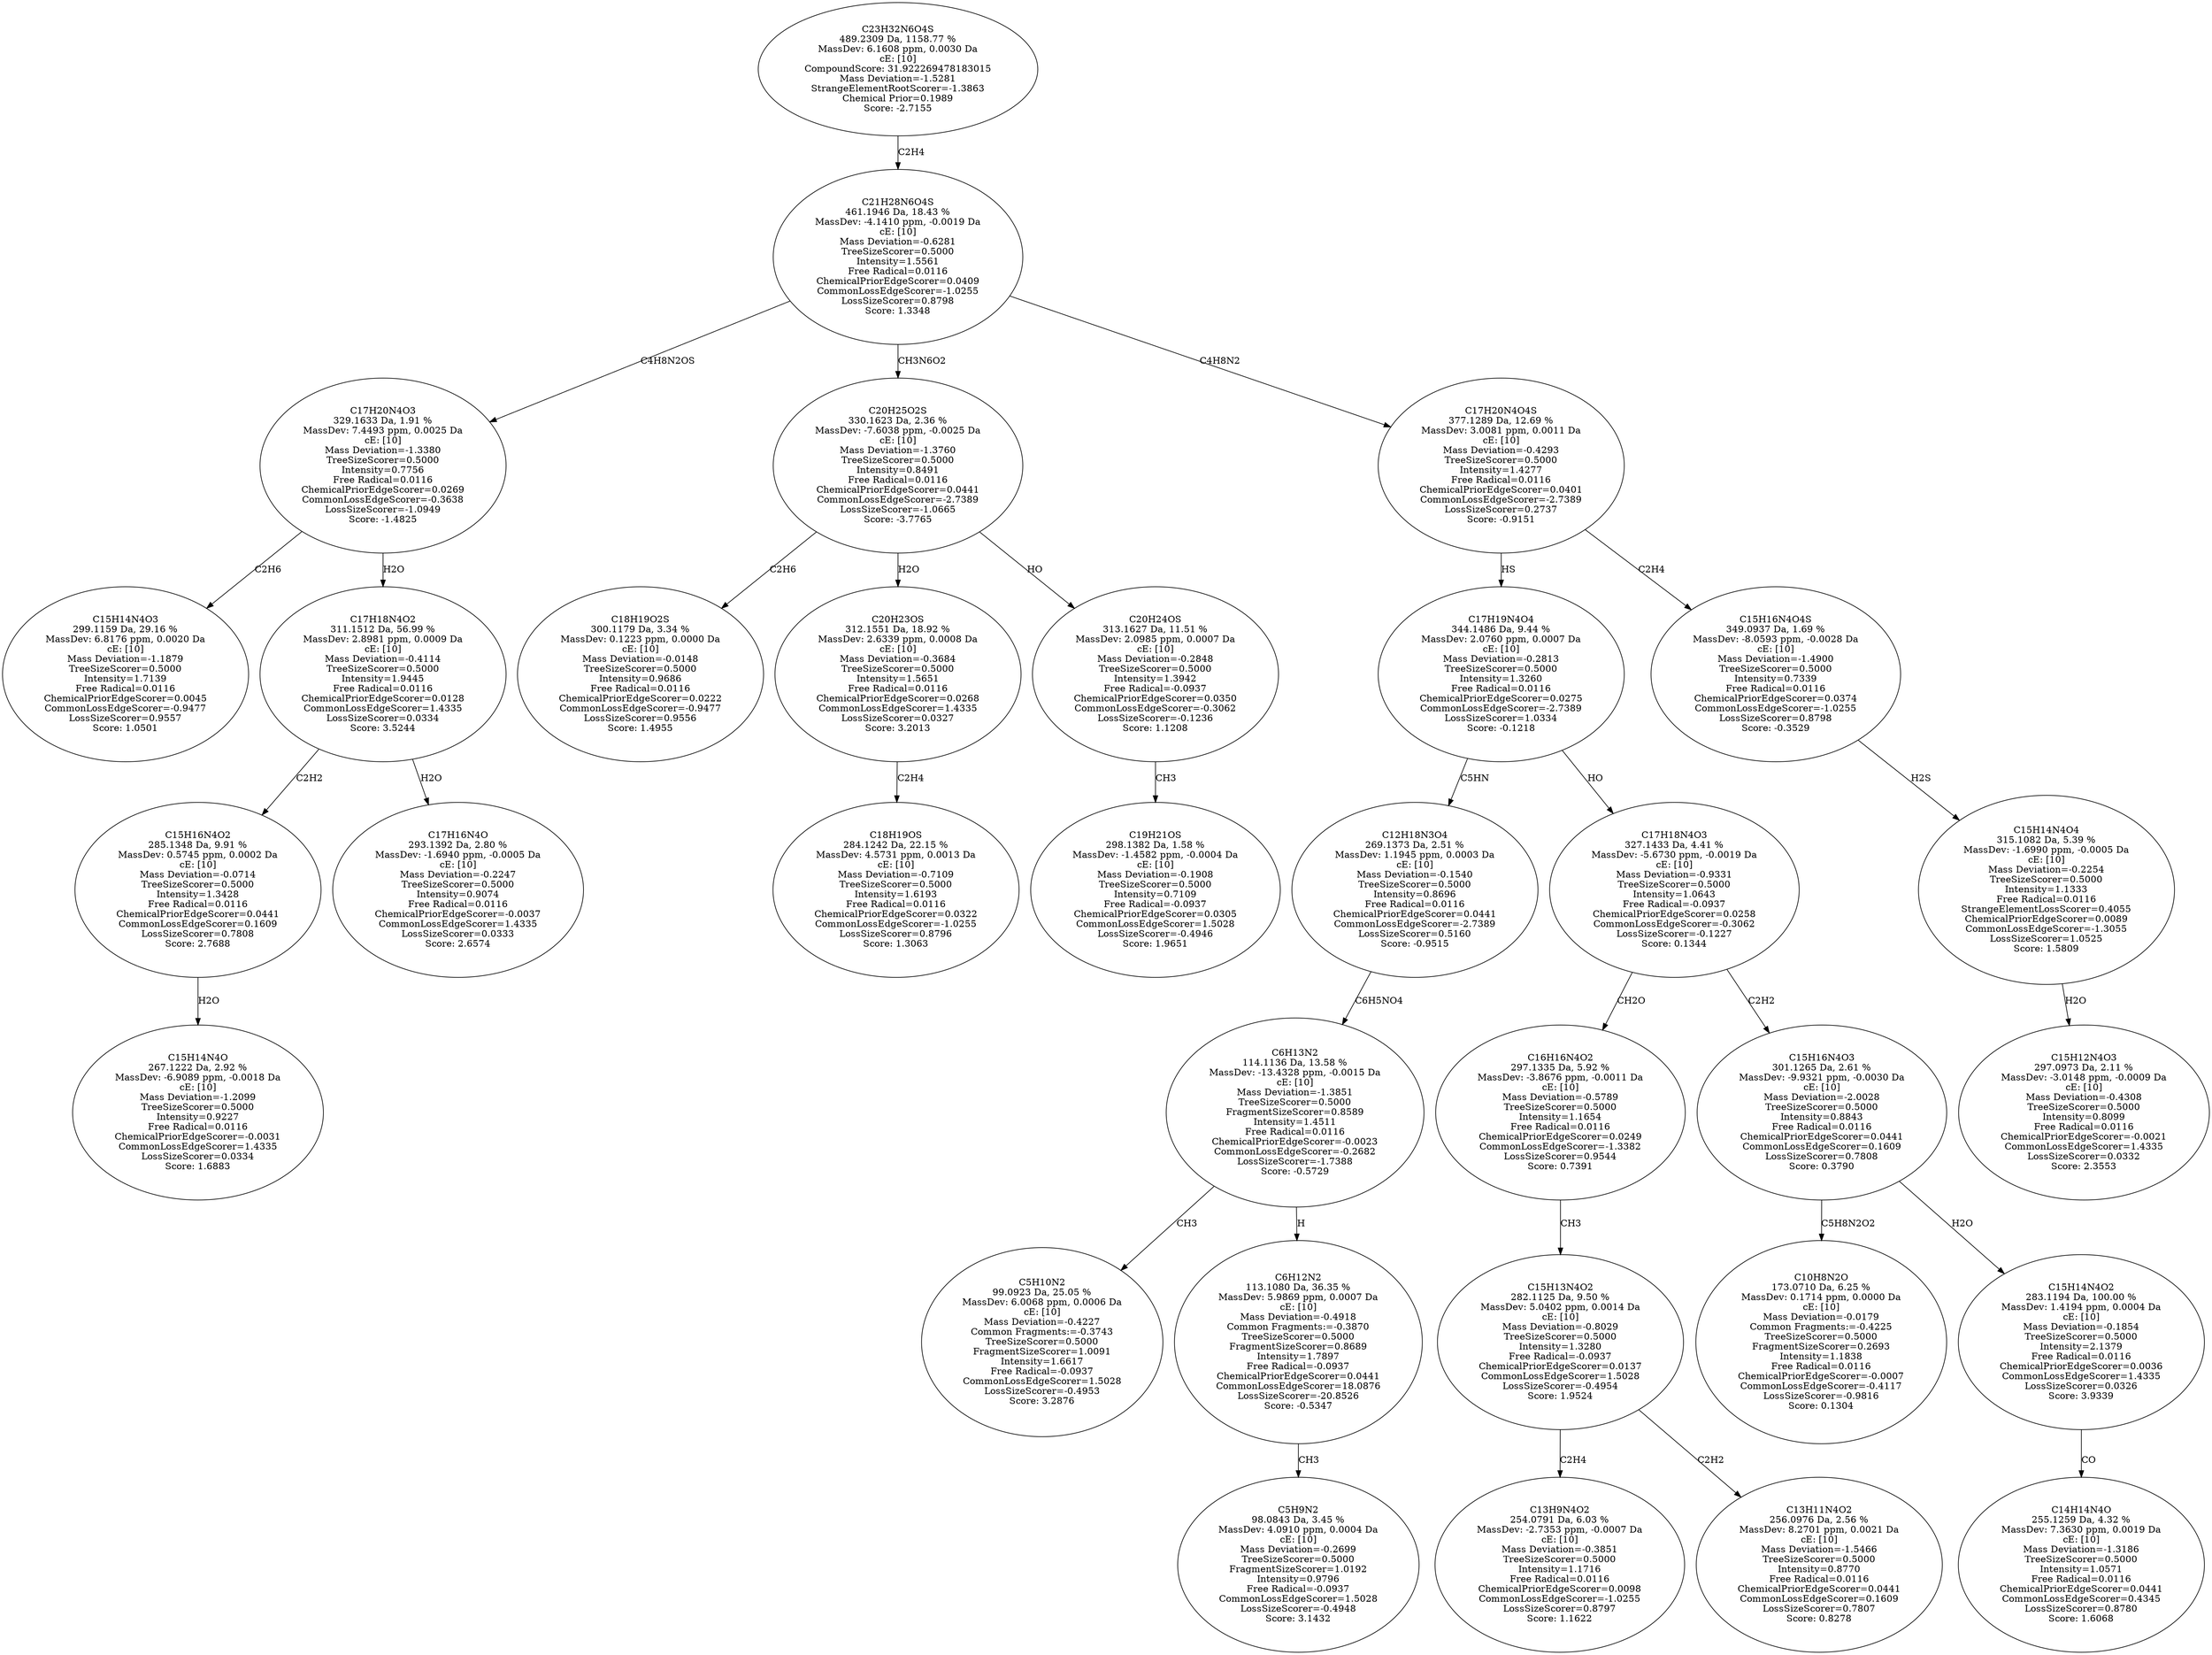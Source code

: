 strict digraph {
v1 [label="C15H14N4O3\n299.1159 Da, 29.16 %\nMassDev: 6.8176 ppm, 0.0020 Da\ncE: [10]\nMass Deviation=-1.1879\nTreeSizeScorer=0.5000\nIntensity=1.7139\nFree Radical=0.0116\nChemicalPriorEdgeScorer=0.0045\nCommonLossEdgeScorer=-0.9477\nLossSizeScorer=0.9557\nScore: 1.0501"];
v2 [label="C15H14N4O\n267.1222 Da, 2.92 %\nMassDev: -6.9089 ppm, -0.0018 Da\ncE: [10]\nMass Deviation=-1.2099\nTreeSizeScorer=0.5000\nIntensity=0.9227\nFree Radical=0.0116\nChemicalPriorEdgeScorer=-0.0031\nCommonLossEdgeScorer=1.4335\nLossSizeScorer=0.0334\nScore: 1.6883"];
v3 [label="C15H16N4O2\n285.1348 Da, 9.91 %\nMassDev: 0.5745 ppm, 0.0002 Da\ncE: [10]\nMass Deviation=-0.0714\nTreeSizeScorer=0.5000\nIntensity=1.3428\nFree Radical=0.0116\nChemicalPriorEdgeScorer=0.0441\nCommonLossEdgeScorer=0.1609\nLossSizeScorer=0.7808\nScore: 2.7688"];
v4 [label="C17H16N4O\n293.1392 Da, 2.80 %\nMassDev: -1.6940 ppm, -0.0005 Da\ncE: [10]\nMass Deviation=-0.2247\nTreeSizeScorer=0.5000\nIntensity=0.9074\nFree Radical=0.0116\nChemicalPriorEdgeScorer=-0.0037\nCommonLossEdgeScorer=1.4335\nLossSizeScorer=0.0333\nScore: 2.6574"];
v5 [label="C17H18N4O2\n311.1512 Da, 56.99 %\nMassDev: 2.8981 ppm, 0.0009 Da\ncE: [10]\nMass Deviation=-0.4114\nTreeSizeScorer=0.5000\nIntensity=1.9445\nFree Radical=0.0116\nChemicalPriorEdgeScorer=0.0128\nCommonLossEdgeScorer=1.4335\nLossSizeScorer=0.0334\nScore: 3.5244"];
v6 [label="C17H20N4O3\n329.1633 Da, 1.91 %\nMassDev: 7.4493 ppm, 0.0025 Da\ncE: [10]\nMass Deviation=-1.3380\nTreeSizeScorer=0.5000\nIntensity=0.7756\nFree Radical=0.0116\nChemicalPriorEdgeScorer=0.0269\nCommonLossEdgeScorer=-0.3638\nLossSizeScorer=-1.0949\nScore: -1.4825"];
v7 [label="C18H19O2S\n300.1179 Da, 3.34 %\nMassDev: 0.1223 ppm, 0.0000 Da\ncE: [10]\nMass Deviation=-0.0148\nTreeSizeScorer=0.5000\nIntensity=0.9686\nFree Radical=0.0116\nChemicalPriorEdgeScorer=0.0222\nCommonLossEdgeScorer=-0.9477\nLossSizeScorer=0.9556\nScore: 1.4955"];
v8 [label="C18H19OS\n284.1242 Da, 22.15 %\nMassDev: 4.5731 ppm, 0.0013 Da\ncE: [10]\nMass Deviation=-0.7109\nTreeSizeScorer=0.5000\nIntensity=1.6193\nFree Radical=0.0116\nChemicalPriorEdgeScorer=0.0322\nCommonLossEdgeScorer=-1.0255\nLossSizeScorer=0.8796\nScore: 1.3063"];
v9 [label="C20H23OS\n312.1551 Da, 18.92 %\nMassDev: 2.6339 ppm, 0.0008 Da\ncE: [10]\nMass Deviation=-0.3684\nTreeSizeScorer=0.5000\nIntensity=1.5651\nFree Radical=0.0116\nChemicalPriorEdgeScorer=0.0268\nCommonLossEdgeScorer=1.4335\nLossSizeScorer=0.0327\nScore: 3.2013"];
v10 [label="C19H21OS\n298.1382 Da, 1.58 %\nMassDev: -1.4582 ppm, -0.0004 Da\ncE: [10]\nMass Deviation=-0.1908\nTreeSizeScorer=0.5000\nIntensity=0.7109\nFree Radical=-0.0937\nChemicalPriorEdgeScorer=0.0305\nCommonLossEdgeScorer=1.5028\nLossSizeScorer=-0.4946\nScore: 1.9651"];
v11 [label="C20H24OS\n313.1627 Da, 11.51 %\nMassDev: 2.0985 ppm, 0.0007 Da\ncE: [10]\nMass Deviation=-0.2848\nTreeSizeScorer=0.5000\nIntensity=1.3942\nFree Radical=-0.0937\nChemicalPriorEdgeScorer=0.0350\nCommonLossEdgeScorer=-0.3062\nLossSizeScorer=-0.1236\nScore: 1.1208"];
v12 [label="C20H25O2S\n330.1623 Da, 2.36 %\nMassDev: -7.6038 ppm, -0.0025 Da\ncE: [10]\nMass Deviation=-1.3760\nTreeSizeScorer=0.5000\nIntensity=0.8491\nFree Radical=0.0116\nChemicalPriorEdgeScorer=0.0441\nCommonLossEdgeScorer=-2.7389\nLossSizeScorer=-1.0665\nScore: -3.7765"];
v13 [label="C5H10N2\n99.0923 Da, 25.05 %\nMassDev: 6.0068 ppm, 0.0006 Da\ncE: [10]\nMass Deviation=-0.4227\nCommon Fragments:=-0.3743\nTreeSizeScorer=0.5000\nFragmentSizeScorer=1.0091\nIntensity=1.6617\nFree Radical=-0.0937\nCommonLossEdgeScorer=1.5028\nLossSizeScorer=-0.4953\nScore: 3.2876"];
v14 [label="C5H9N2\n98.0843 Da, 3.45 %\nMassDev: 4.0910 ppm, 0.0004 Da\ncE: [10]\nMass Deviation=-0.2699\nTreeSizeScorer=0.5000\nFragmentSizeScorer=1.0192\nIntensity=0.9796\nFree Radical=-0.0937\nCommonLossEdgeScorer=1.5028\nLossSizeScorer=-0.4948\nScore: 3.1432"];
v15 [label="C6H12N2\n113.1080 Da, 36.35 %\nMassDev: 5.9869 ppm, 0.0007 Da\ncE: [10]\nMass Deviation=-0.4918\nCommon Fragments:=-0.3870\nTreeSizeScorer=0.5000\nFragmentSizeScorer=0.8689\nIntensity=1.7897\nFree Radical=-0.0937\nChemicalPriorEdgeScorer=0.0441\nCommonLossEdgeScorer=18.0876\nLossSizeScorer=-20.8526\nScore: -0.5347"];
v16 [label="C6H13N2\n114.1136 Da, 13.58 %\nMassDev: -13.4328 ppm, -0.0015 Da\ncE: [10]\nMass Deviation=-1.3851\nTreeSizeScorer=0.5000\nFragmentSizeScorer=0.8589\nIntensity=1.4511\nFree Radical=0.0116\nChemicalPriorEdgeScorer=-0.0023\nCommonLossEdgeScorer=-0.2682\nLossSizeScorer=-1.7388\nScore: -0.5729"];
v17 [label="C12H18N3O4\n269.1373 Da, 2.51 %\nMassDev: 1.1945 ppm, 0.0003 Da\ncE: [10]\nMass Deviation=-0.1540\nTreeSizeScorer=0.5000\nIntensity=0.8696\nFree Radical=0.0116\nChemicalPriorEdgeScorer=0.0441\nCommonLossEdgeScorer=-2.7389\nLossSizeScorer=0.5160\nScore: -0.9515"];
v18 [label="C13H9N4O2\n254.0791 Da, 6.03 %\nMassDev: -2.7353 ppm, -0.0007 Da\ncE: [10]\nMass Deviation=-0.3851\nTreeSizeScorer=0.5000\nIntensity=1.1716\nFree Radical=0.0116\nChemicalPriorEdgeScorer=0.0098\nCommonLossEdgeScorer=-1.0255\nLossSizeScorer=0.8797\nScore: 1.1622"];
v19 [label="C13H11N4O2\n256.0976 Da, 2.56 %\nMassDev: 8.2701 ppm, 0.0021 Da\ncE: [10]\nMass Deviation=-1.5466\nTreeSizeScorer=0.5000\nIntensity=0.8770\nFree Radical=0.0116\nChemicalPriorEdgeScorer=0.0441\nCommonLossEdgeScorer=0.1609\nLossSizeScorer=0.7807\nScore: 0.8278"];
v20 [label="C15H13N4O2\n282.1125 Da, 9.50 %\nMassDev: 5.0402 ppm, 0.0014 Da\ncE: [10]\nMass Deviation=-0.8029\nTreeSizeScorer=0.5000\nIntensity=1.3280\nFree Radical=-0.0937\nChemicalPriorEdgeScorer=0.0137\nCommonLossEdgeScorer=1.5028\nLossSizeScorer=-0.4954\nScore: 1.9524"];
v21 [label="C16H16N4O2\n297.1335 Da, 5.92 %\nMassDev: -3.8676 ppm, -0.0011 Da\ncE: [10]\nMass Deviation=-0.5789\nTreeSizeScorer=0.5000\nIntensity=1.1654\nFree Radical=0.0116\nChemicalPriorEdgeScorer=0.0249\nCommonLossEdgeScorer=-1.3382\nLossSizeScorer=0.9544\nScore: 0.7391"];
v22 [label="C10H8N2O\n173.0710 Da, 6.25 %\nMassDev: 0.1714 ppm, 0.0000 Da\ncE: [10]\nMass Deviation=-0.0179\nCommon Fragments:=-0.4225\nTreeSizeScorer=0.5000\nFragmentSizeScorer=0.2693\nIntensity=1.1838\nFree Radical=0.0116\nChemicalPriorEdgeScorer=-0.0007\nCommonLossEdgeScorer=-0.4117\nLossSizeScorer=-0.9816\nScore: 0.1304"];
v23 [label="C14H14N4O\n255.1259 Da, 4.32 %\nMassDev: 7.3630 ppm, 0.0019 Da\ncE: [10]\nMass Deviation=-1.3186\nTreeSizeScorer=0.5000\nIntensity=1.0571\nFree Radical=0.0116\nChemicalPriorEdgeScorer=0.0441\nCommonLossEdgeScorer=0.4345\nLossSizeScorer=0.8780\nScore: 1.6068"];
v24 [label="C15H14N4O2\n283.1194 Da, 100.00 %\nMassDev: 1.4194 ppm, 0.0004 Da\ncE: [10]\nMass Deviation=-0.1854\nTreeSizeScorer=0.5000\nIntensity=2.1379\nFree Radical=0.0116\nChemicalPriorEdgeScorer=0.0036\nCommonLossEdgeScorer=1.4335\nLossSizeScorer=0.0326\nScore: 3.9339"];
v25 [label="C15H16N4O3\n301.1265 Da, 2.61 %\nMassDev: -9.9321 ppm, -0.0030 Da\ncE: [10]\nMass Deviation=-2.0028\nTreeSizeScorer=0.5000\nIntensity=0.8843\nFree Radical=0.0116\nChemicalPriorEdgeScorer=0.0441\nCommonLossEdgeScorer=0.1609\nLossSizeScorer=0.7808\nScore: 0.3790"];
v26 [label="C17H18N4O3\n327.1433 Da, 4.41 %\nMassDev: -5.6730 ppm, -0.0019 Da\ncE: [10]\nMass Deviation=-0.9331\nTreeSizeScorer=0.5000\nIntensity=1.0643\nFree Radical=-0.0937\nChemicalPriorEdgeScorer=0.0258\nCommonLossEdgeScorer=-0.3062\nLossSizeScorer=-0.1227\nScore: 0.1344"];
v27 [label="C17H19N4O4\n344.1486 Da, 9.44 %\nMassDev: 2.0760 ppm, 0.0007 Da\ncE: [10]\nMass Deviation=-0.2813\nTreeSizeScorer=0.5000\nIntensity=1.3260\nFree Radical=0.0116\nChemicalPriorEdgeScorer=0.0275\nCommonLossEdgeScorer=-2.7389\nLossSizeScorer=1.0334\nScore: -0.1218"];
v28 [label="C15H12N4O3\n297.0973 Da, 2.11 %\nMassDev: -3.0148 ppm, -0.0009 Da\ncE: [10]\nMass Deviation=-0.4308\nTreeSizeScorer=0.5000\nIntensity=0.8099\nFree Radical=0.0116\nChemicalPriorEdgeScorer=-0.0021\nCommonLossEdgeScorer=1.4335\nLossSizeScorer=0.0332\nScore: 2.3553"];
v29 [label="C15H14N4O4\n315.1082 Da, 5.39 %\nMassDev: -1.6990 ppm, -0.0005 Da\ncE: [10]\nMass Deviation=-0.2254\nTreeSizeScorer=0.5000\nIntensity=1.1333\nFree Radical=0.0116\nStrangeElementLossScorer=0.4055\nChemicalPriorEdgeScorer=0.0089\nCommonLossEdgeScorer=-1.3055\nLossSizeScorer=1.0525\nScore: 1.5809"];
v30 [label="C15H16N4O4S\n349.0937 Da, 1.69 %\nMassDev: -8.0593 ppm, -0.0028 Da\ncE: [10]\nMass Deviation=-1.4900\nTreeSizeScorer=0.5000\nIntensity=0.7339\nFree Radical=0.0116\nChemicalPriorEdgeScorer=0.0374\nCommonLossEdgeScorer=-1.0255\nLossSizeScorer=0.8798\nScore: -0.3529"];
v31 [label="C17H20N4O4S\n377.1289 Da, 12.69 %\nMassDev: 3.0081 ppm, 0.0011 Da\ncE: [10]\nMass Deviation=-0.4293\nTreeSizeScorer=0.5000\nIntensity=1.4277\nFree Radical=0.0116\nChemicalPriorEdgeScorer=0.0401\nCommonLossEdgeScorer=-2.7389\nLossSizeScorer=0.2737\nScore: -0.9151"];
v32 [label="C21H28N6O4S\n461.1946 Da, 18.43 %\nMassDev: -4.1410 ppm, -0.0019 Da\ncE: [10]\nMass Deviation=-0.6281\nTreeSizeScorer=0.5000\nIntensity=1.5561\nFree Radical=0.0116\nChemicalPriorEdgeScorer=0.0409\nCommonLossEdgeScorer=-1.0255\nLossSizeScorer=0.8798\nScore: 1.3348"];
v33 [label="C23H32N6O4S\n489.2309 Da, 1158.77 %\nMassDev: 6.1608 ppm, 0.0030 Da\ncE: [10]\nCompoundScore: 31.922269478183015\nMass Deviation=-1.5281\nStrangeElementRootScorer=-1.3863\nChemical Prior=0.1989\nScore: -2.7155"];
v6 -> v1 [label="C2H6"];
v3 -> v2 [label="H2O"];
v5 -> v3 [label="C2H2"];
v5 -> v4 [label="H2O"];
v6 -> v5 [label="H2O"];
v32 -> v6 [label="C4H8N2OS"];
v12 -> v7 [label="C2H6"];
v9 -> v8 [label="C2H4"];
v12 -> v9 [label="H2O"];
v11 -> v10 [label="CH3"];
v12 -> v11 [label="HO"];
v32 -> v12 [label="CH3N6O2"];
v16 -> v13 [label="CH3"];
v15 -> v14 [label="CH3"];
v16 -> v15 [label="H"];
v17 -> v16 [label="C6H5NO4"];
v27 -> v17 [label="C5HN"];
v20 -> v18 [label="C2H4"];
v20 -> v19 [label="C2H2"];
v21 -> v20 [label="CH3"];
v26 -> v21 [label="CH2O"];
v25 -> v22 [label="C5H8N2O2"];
v24 -> v23 [label="CO"];
v25 -> v24 [label="H2O"];
v26 -> v25 [label="C2H2"];
v27 -> v26 [label="HO"];
v31 -> v27 [label="HS"];
v29 -> v28 [label="H2O"];
v30 -> v29 [label="H2S"];
v31 -> v30 [label="C2H4"];
v32 -> v31 [label="C4H8N2"];
v33 -> v32 [label="C2H4"];
}